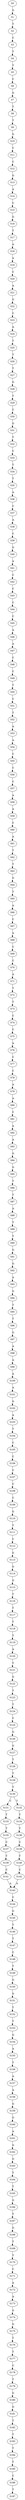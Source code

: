 strict digraph  {
	S0 -> S1 [ label = G ];
	S1 -> S2 [ label = T ];
	S2 -> S3 [ label = C ];
	S3 -> S4 [ label = T ];
	S4 -> S5 [ label = T ];
	S5 -> S6 [ label = C ];
	S6 -> S7 [ label = G ];
	S7 -> S8 [ label = T ];
	S8 -> S9 [ label = T ];
	S9 -> S10 [ label = G ];
	S10 -> S11 [ label = C ];
	S11 -> S12 [ label = C ];
	S12 -> S13 [ label = G ];
	S13 -> S14 [ label = A ];
	S14 -> S15 [ label = C ];
	S15 -> S16 [ label = G ];
	S16 -> S17 [ label = T ];
	S17 -> S18 [ label = A ];
	S18 -> S19 [ label = A ];
	S19 -> S20 [ label = C ];
	S20 -> S21 [ label = A ];
	S21 -> S22 [ label = G ];
	S22 -> S23 [ label = C ];
	S23 -> S24 [ label = A ];
	S24 -> S25 [ label = T ];
	S25 -> S26 [ label = T ];
	S26 -> S27 [ label = T ];
	S27 -> S28 [ label = G ];
	S28 -> S29 [ label = T ];
	S29 -> S30 [ label = C ];
	S30 -> S31 [ label = G ];
	S31 -> S32 [ label = T ];
	S32 -> S33 [ label = C ];
	S33 -> S34 [ label = T ];
	S34 -> S35 [ label = T ];
	S35 -> S36 [ label = A ];
	S36 -> S37 [ label = C ];
	S37 -> S38 [ label = A ];
	S38 -> S39 [ label = C ];
	S39 -> S40 [ label = G ];
	S40 -> S41 [ label = A ];
	S41 -> S42 [ label = C ];
	S42 -> S43 [ label = C ];
	S43 -> S44 [ label = C ];
	S44 -> S45 [ label = C ];
	S45 -> S46 [ label = A ];
	S46 -> S47 [ label = A ];
	S47 -> S48 [ label = C ];
	S48 -> S49 [ label = C ];
	S49 -> S50 [ label = T ];
	S50 -> S51 [ label = C ];
	S51 -> S52 [ label = T ];
	S52 -> S53 [ label = A ];
	S53 -> S54 [ label = A ];
	S54 -> S55 [ label = C ];
	S55 -> S56 [ label = C ];
	S56 -> S57 [ label = C ];
	S57 -> S58 [ label = A ];
	S58 -> S59 [ label = A ];
	S59 -> S60 [ label = C ];
	S60 -> S61 [ label = A ];
	S61 -> S62 [ label = T ];
	S62 -> S63 [ label = T ];
	S63 -> S64 [ label = G ];
	S64 -> S65 [ label = T ];
	S65 -> S66 [ label = A ];
	S66 -> S67 [ label = C ];
	S67 -> S68 [ label = A ];
	S68 -> S69 [ label = C ];
	S69 -> S70 [ label = C ];
	S70 -> S71 [ label = A ];
	S71 -> S72 [ label = T ];
	S72 -> S73 [ label = T ];
	S73 -> S74 [ label = C ];
	S74 -> S75 [ label = C ];
	S75 -> S76 [ label = A ];
	S76 -> S77 [ label = C ];
	S77 -> S78 [ label = C ];
	S78 -> S79 [ label = A ];
	S79 -> S80 [ label = A ];
	S80 -> S81 [ label = C ];
	S81 -> S82 [ label = A ];
	S82 -> S83 [ label = A ];
	S83 -> S84 [ label = G ];
	S84 -> S85 [ label = G ];
	S85 -> S86 [ label = T ];
	S86 -> S87 [ label = T ];
	S87 -> S88 [ label = A ];
	S88 -> S89 [ label = T ];
	S89 -> S90 [ label = T ];
	S90 -> S91 [ label = G ];
	S91 -> S92 [ label = G ];
	S92 -> S93 [ label = A ];
	S93 -> S94 [ label = G ];
	S94 -> S95 [ label = T ];
	S95 -> S96 [ label = T ];
	S96 -> S97 [ label = G ];
	S97 -> S98 [ label = A ];
	S98 -> S99 [ label = A ];
	S99 -> S100 [ label = A ];
	S100 -> S101 [ label = A ];
	S101 -> S102 [ label = G ];
	S102 -> S103 [ label = A ];
	S103 -> S104 [ label = T ];
	S104 -> S105 [ label = C ];
	S105 -> S106 [ label = C ];
	S106 -> S107 [ label = C ];
	S107 -> S108 [ label = C ];
	S108 -> S109 [ label = C ];
	S109 -> S110 [ label = G ];
	S110 -> S111 [ label = T ];
	S111 -> S112 [ label = C ];
	S112 -> S113 [ label = G ];
	S113 -> S114 [ label = G ];
	S114 -> S115 [ label = G ];
	S115 -> S116 [ label = T ];
	S116 -> S117 [ label = T ];
	S117 -> S118 [ label = T ];
	S118 -> S119 [ label = T ];
	S119 -> S120 [ label = A ];
	S120 -> S121 [ label = T ];
	S121 -> S122 [ label = G ];
	S122 -> S123 [ label = T ];
	S123 -> S124 [ label = T ];
	S124 -> S125 [ label = C ];
	S125 -> S126 [ label = G ];
	S126 -> S127 [ label = G ];
	S127 -> S128 [ label = T ];
	S128 -> S129 [ label = T ];
	S129 -> S130 [ label = T ];
	S130 -> S131 [ label = C ];
	S130 -> S132 [ label = T ];
	S131 -> S133 [ label = T ];
	S132 -> S134 [ label = T ];
	S133 -> S135 [ label = T ];
	S134 -> S136 [ label = T ];
	S135 -> S137 [ label = C ];
	S136 -> S138 [ label = C ];
	S137 -> S139 [ label = T ];
	S138 -> S140 [ label = T ];
	S139 -> S141 [ label = C ];
	S140 -> S142 [ label = C ];
	S141 -> S143 [ label = A ];
	S142 -> S143 [ label = A ];
	S143 -> S144 [ label = C ];
	S144 -> S145 [ label = G ];
	S145 -> S146 [ label = T ];
	S146 -> S147 [ label = T ];
	S147 -> S148 [ label = C ];
	S148 -> S149 [ label = T ];
	S149 -> S150 [ label = G ];
	S150 -> S151 [ label = G ];
	S151 -> S152 [ label = T ];
	S152 -> S153 [ label = T ];
	S153 -> S154 [ label = G ];
	S154 -> S155 [ label = A ];
	S155 -> S156 [ label = T ];
	S156 -> S157 [ label = A ];
	S157 -> S158 [ label = A ];
	S158 -> S159 [ label = G ];
	S159 -> S160 [ label = G ];
	S160 -> S161 [ label = A ];
	S161 -> S162 [ label = G ];
	S162 -> S163 [ label = G ];
	S163 -> S164 [ label = T ];
	S164 -> S165 [ label = T ];
	S165 -> S166 [ label = G ];
	S166 -> S167 [ label = T ];
	S167 -> S168 [ label = G ];
	S168 -> S169 [ label = T ];
	S169 -> S170 [ label = T ];
	S170 -> S171 [ label = C ];
	S171 -> S172 [ label = A ];
	S172 -> S173 [ label = A ];
	S173 -> S174 [ label = G ];
	S174 -> S175 [ label = G ];
	S175 -> S176 [ label = T ];
	S176 -> S177 [ label = T ];
	S177 -> S178 [ label = C ];
	S178 -> S179 [ label = T ];
	S179 -> S180 [ label = G ];
	S180 -> S181 [ label = G ];
	S181 -> S182 [ label = T ];
	S182 -> S183 [ label = T ];
	S183 -> S184 [ label = T ];
	S184 -> S185 [ label = T ];
	S185 -> S186 [ label = C ];
	S186 -> S187 [ label = T ];
}
